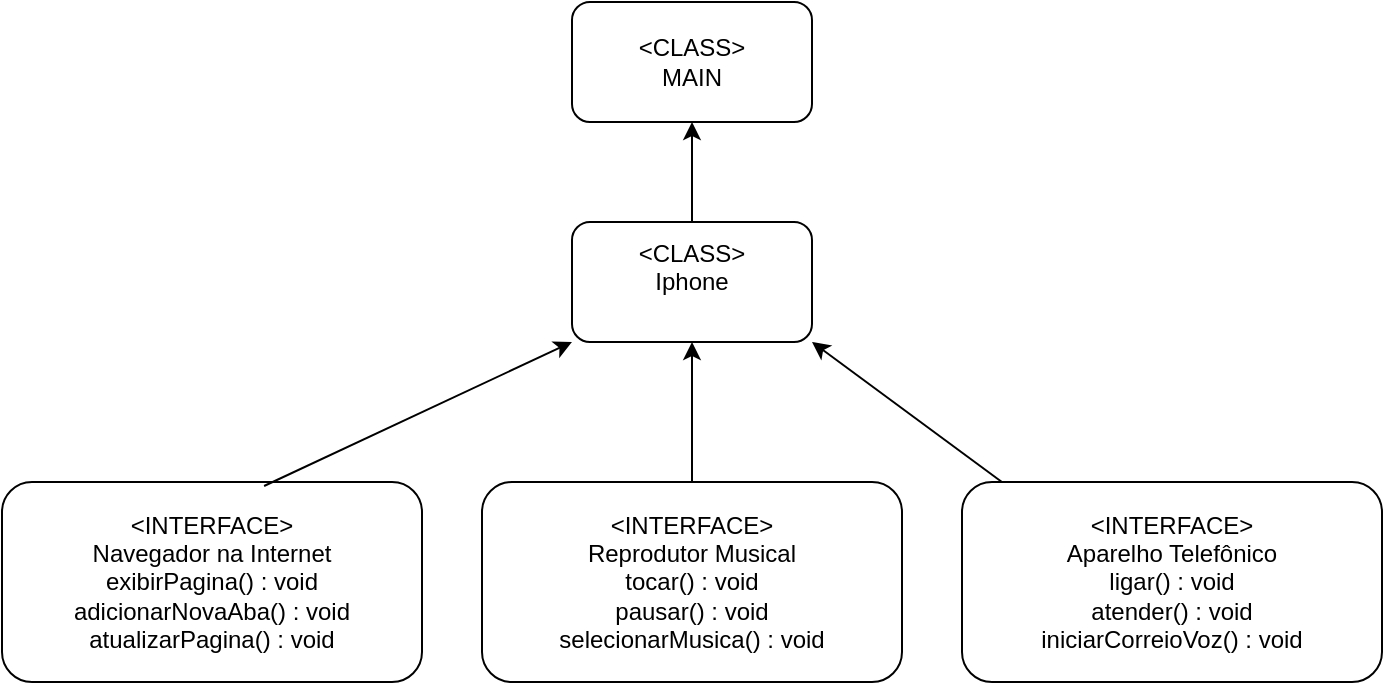 <mxfile version="27.0.2">
  <diagram name="Página-1" id="GlPCM_Bu-82W_WfwZit4">
    <mxGraphModel dx="1426" dy="743" grid="1" gridSize="10" guides="1" tooltips="1" connect="1" arrows="1" fold="1" page="1" pageScale="1" pageWidth="827" pageHeight="1169" math="0" shadow="0">
      <root>
        <mxCell id="0" />
        <mxCell id="1" parent="0" />
        <mxCell id="0jzmllWiCnoWf6jzwOlE-2" value="&lt;div&gt;&amp;lt;INTERFACE&amp;gt;&lt;/div&gt;Reprodutor Musical&lt;div&gt;tocar() : void&lt;/div&gt;&lt;div&gt;pausar() : void&lt;/div&gt;&lt;div&gt;selecionarMusica() : void&lt;/div&gt;" style="rounded=1;whiteSpace=wrap;html=1;" parent="1" vertex="1">
          <mxGeometry x="280" y="260" width="210" height="100" as="geometry" />
        </mxCell>
        <mxCell id="0jzmllWiCnoWf6jzwOlE-3" value="&lt;div&gt;&amp;lt;INTERFACE&amp;gt;&lt;/div&gt;Aparelho Telefônico&lt;div&gt;ligar() : void&lt;/div&gt;&lt;div&gt;atender() : void&lt;/div&gt;&lt;div&gt;iniciarCorreioVoz() : void&lt;/div&gt;" style="rounded=1;whiteSpace=wrap;html=1;" parent="1" vertex="1">
          <mxGeometry x="520" y="260" width="210" height="100" as="geometry" />
        </mxCell>
        <mxCell id="0jzmllWiCnoWf6jzwOlE-4" value="&lt;div&gt;&amp;lt;INTERFACE&amp;gt;&lt;/div&gt;Navegador na Internet&lt;br&gt;&lt;div&gt;&lt;div&gt;exibirPagina() : void&lt;/div&gt;&lt;div&gt;adicionarNovaAba() : void&lt;/div&gt;&lt;div&gt;atualizarPagina() : void&lt;/div&gt;&lt;/div&gt;" style="rounded=1;whiteSpace=wrap;html=1;" parent="1" vertex="1">
          <mxGeometry x="40" y="260" width="210" height="100" as="geometry" />
        </mxCell>
        <mxCell id="0jzmllWiCnoWf6jzwOlE-5" value="&amp;lt;CLASS&amp;gt;&lt;div&gt;Iphone&lt;/div&gt;&lt;div&gt;&lt;br&gt;&lt;/div&gt;" style="rounded=1;whiteSpace=wrap;html=1;" parent="1" vertex="1">
          <mxGeometry x="325" y="130" width="120" height="60" as="geometry" />
        </mxCell>
        <mxCell id="0jzmllWiCnoWf6jzwOlE-6" value="" style="endArrow=classic;html=1;rounded=0;entryX=0;entryY=1;entryDx=0;entryDy=0;exitX=0.624;exitY=0.02;exitDx=0;exitDy=0;exitPerimeter=0;" parent="1" source="0jzmllWiCnoWf6jzwOlE-4" target="0jzmllWiCnoWf6jzwOlE-5" edge="1">
          <mxGeometry width="50" height="50" relative="1" as="geometry">
            <mxPoint x="260" y="170" as="sourcePoint" />
            <mxPoint x="310" y="120" as="targetPoint" />
            <Array as="points" />
          </mxGeometry>
        </mxCell>
        <mxCell id="0jzmllWiCnoWf6jzwOlE-7" value="" style="endArrow=classic;html=1;rounded=0;entryX=0.5;entryY=1;entryDx=0;entryDy=0;exitX=0.5;exitY=0;exitDx=0;exitDy=0;" parent="1" source="0jzmllWiCnoWf6jzwOlE-2" target="0jzmllWiCnoWf6jzwOlE-5" edge="1">
          <mxGeometry width="50" height="50" relative="1" as="geometry">
            <mxPoint x="270" y="180" as="sourcePoint" />
            <mxPoint x="335" y="110" as="targetPoint" />
            <Array as="points" />
          </mxGeometry>
        </mxCell>
        <mxCell id="0jzmllWiCnoWf6jzwOlE-8" value="" style="endArrow=classic;html=1;rounded=0;entryX=1;entryY=1;entryDx=0;entryDy=0;exitX=0.095;exitY=0;exitDx=0;exitDy=0;exitPerimeter=0;" parent="1" source="0jzmllWiCnoWf6jzwOlE-3" target="0jzmllWiCnoWf6jzwOlE-5" edge="1">
          <mxGeometry width="50" height="50" relative="1" as="geometry">
            <mxPoint x="280" y="190" as="sourcePoint" />
            <mxPoint x="345" y="120" as="targetPoint" />
            <Array as="points" />
          </mxGeometry>
        </mxCell>
        <mxCell id="0jzmllWiCnoWf6jzwOlE-9" value="&lt;div&gt;&amp;lt;CLASS&amp;gt;&lt;/div&gt;MAIN" style="rounded=1;whiteSpace=wrap;html=1;" parent="1" vertex="1">
          <mxGeometry x="325" y="20" width="120" height="60" as="geometry" />
        </mxCell>
        <mxCell id="0jzmllWiCnoWf6jzwOlE-10" value="" style="endArrow=classic;html=1;rounded=0;entryX=0.5;entryY=1;entryDx=0;entryDy=0;exitX=0.5;exitY=0;exitDx=0;exitDy=0;" parent="1" source="0jzmllWiCnoWf6jzwOlE-5" target="0jzmllWiCnoWf6jzwOlE-9" edge="1">
          <mxGeometry width="50" height="50" relative="1" as="geometry">
            <mxPoint x="290" y="200" as="sourcePoint" />
            <mxPoint x="355" y="130" as="targetPoint" />
            <Array as="points" />
          </mxGeometry>
        </mxCell>
      </root>
    </mxGraphModel>
  </diagram>
</mxfile>
